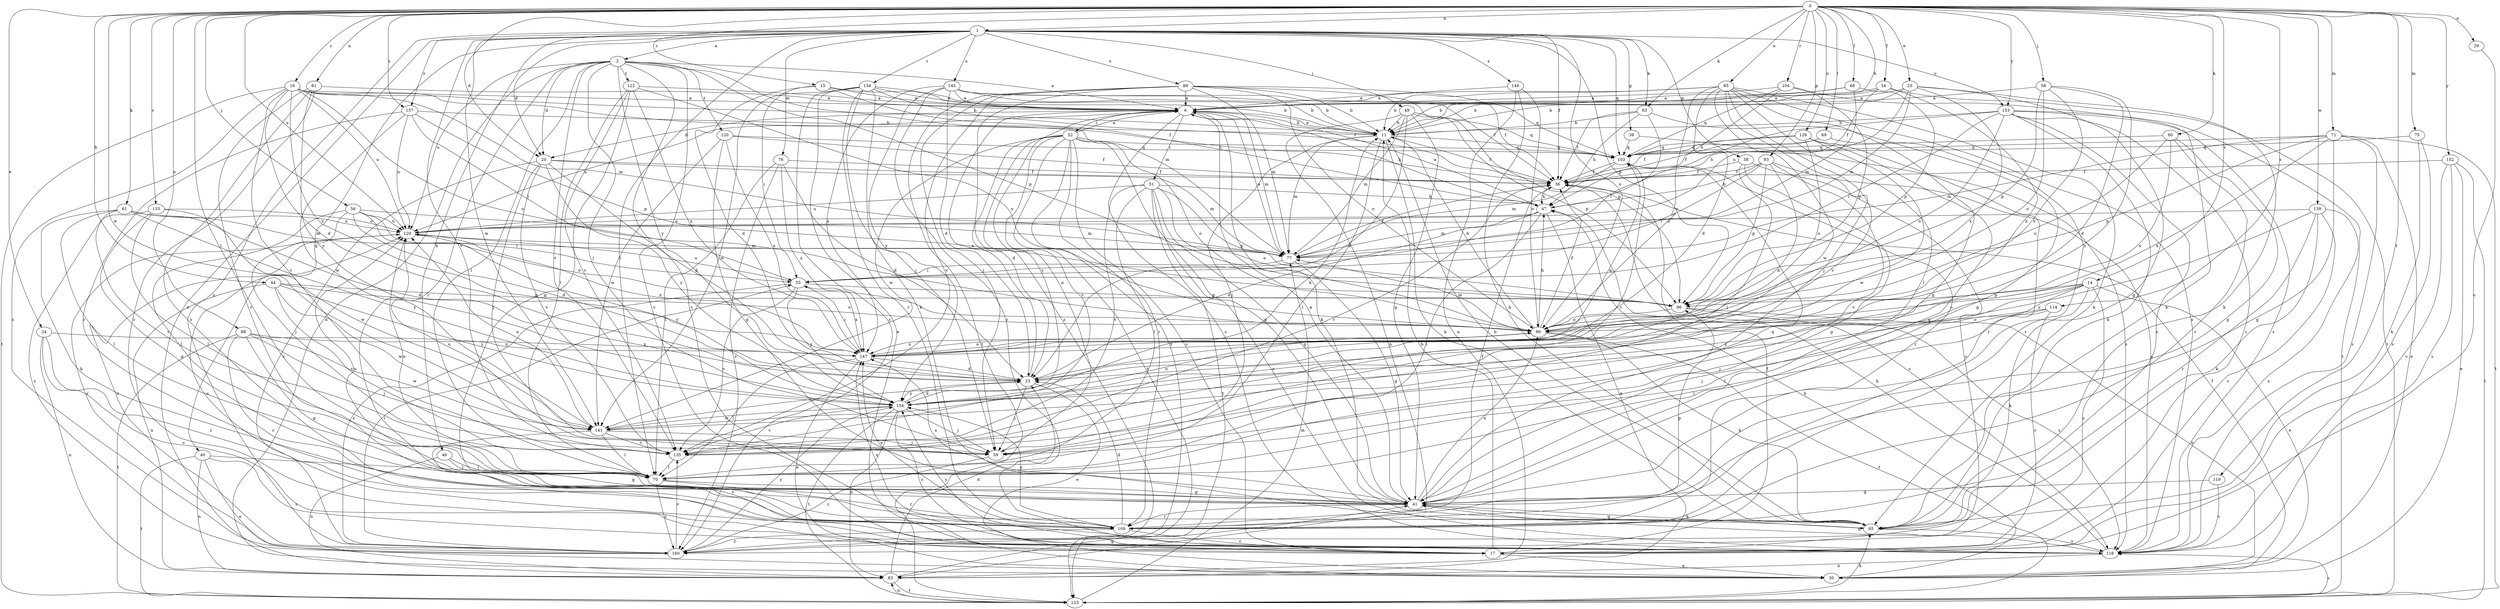strict digraph  {
0;
1;
2;
6;
11;
14;
15;
16;
17;
20;
23;
24;
25;
29;
30;
34;
36;
38;
39;
40;
41;
44;
46;
47;
49;
51;
52;
53;
56;
58;
59;
60;
61;
63;
65;
68;
69;
70;
71;
75;
76;
77;
81;
83;
85;
88;
89;
90;
93;
96;
103;
104;
109;
114;
116;
119;
120;
122;
123;
126;
129;
133;
134;
135;
139;
141;
145;
146;
147;
152;
153;
154;
157;
160;
0 -> 1  [label=a];
0 -> 11  [label=b];
0 -> 14  [label=c];
0 -> 15  [label=c];
0 -> 16  [label=c];
0 -> 20  [label=d];
0 -> 24  [label=e];
0 -> 25  [label=e];
0 -> 29  [label=e];
0 -> 34  [label=f];
0 -> 44  [label=h];
0 -> 56  [label=j];
0 -> 58  [label=j];
0 -> 60  [label=k];
0 -> 61  [label=k];
0 -> 63  [label=k];
0 -> 68  [label=l];
0 -> 69  [label=l];
0 -> 70  [label=l];
0 -> 71  [label=m];
0 -> 75  [label=m];
0 -> 81  [label=n];
0 -> 85  [label=o];
0 -> 88  [label=o];
0 -> 93  [label=p];
0 -> 104  [label=r];
0 -> 114  [label=s];
0 -> 119  [label=t];
0 -> 126  [label=u];
0 -> 129  [label=u];
0 -> 133  [label=v];
0 -> 139  [label=w];
0 -> 141  [label=w];
0 -> 152  [label=y];
0 -> 153  [label=y];
0 -> 157  [label=z];
1 -> 2  [label=a];
1 -> 20  [label=d];
1 -> 30  [label=e];
1 -> 36  [label=f];
1 -> 38  [label=g];
1 -> 39  [label=g];
1 -> 40  [label=g];
1 -> 46  [label=h];
1 -> 49  [label=i];
1 -> 63  [label=k];
1 -> 70  [label=l];
1 -> 76  [label=m];
1 -> 89  [label=o];
1 -> 90  [label=o];
1 -> 96  [label=p];
1 -> 103  [label=q];
1 -> 134  [label=v];
1 -> 135  [label=v];
1 -> 141  [label=w];
1 -> 145  [label=x];
1 -> 146  [label=x];
1 -> 153  [label=y];
1 -> 157  [label=z];
1 -> 160  [label=z];
2 -> 6  [label=a];
2 -> 17  [label=c];
2 -> 20  [label=d];
2 -> 59  [label=j];
2 -> 70  [label=l];
2 -> 77  [label=m];
2 -> 83  [label=n];
2 -> 96  [label=p];
2 -> 109  [label=r];
2 -> 116  [label=s];
2 -> 120  [label=t];
2 -> 122  [label=t];
2 -> 129  [label=u];
2 -> 135  [label=v];
2 -> 154  [label=y];
6 -> 11  [label=b];
6 -> 20  [label=d];
6 -> 47  [label=h];
6 -> 51  [label=i];
6 -> 52  [label=i];
6 -> 65  [label=k];
6 -> 77  [label=m];
6 -> 116  [label=s];
6 -> 129  [label=u];
11 -> 6  [label=a];
11 -> 36  [label=f];
11 -> 59  [label=j];
11 -> 65  [label=k];
11 -> 70  [label=l];
11 -> 77  [label=m];
11 -> 103  [label=q];
14 -> 30  [label=e];
14 -> 59  [label=j];
14 -> 65  [label=k];
14 -> 70  [label=l];
14 -> 90  [label=o];
14 -> 96  [label=p];
14 -> 154  [label=y];
14 -> 160  [label=z];
15 -> 6  [label=a];
15 -> 11  [label=b];
15 -> 23  [label=d];
15 -> 47  [label=h];
15 -> 53  [label=i];
16 -> 6  [label=a];
16 -> 11  [label=b];
16 -> 23  [label=d];
16 -> 36  [label=f];
16 -> 77  [label=m];
16 -> 90  [label=o];
16 -> 123  [label=t];
16 -> 129  [label=u];
16 -> 135  [label=v];
16 -> 147  [label=x];
16 -> 160  [label=z];
17 -> 11  [label=b];
17 -> 30  [label=e];
17 -> 36  [label=f];
17 -> 154  [label=y];
20 -> 23  [label=d];
20 -> 36  [label=f];
20 -> 59  [label=j];
20 -> 77  [label=m];
20 -> 135  [label=v];
20 -> 154  [label=y];
20 -> 160  [label=z];
23 -> 6  [label=a];
23 -> 30  [label=e];
23 -> 59  [label=j];
23 -> 103  [label=q];
23 -> 154  [label=y];
24 -> 17  [label=c];
24 -> 83  [label=n];
24 -> 109  [label=r];
24 -> 147  [label=x];
25 -> 6  [label=a];
25 -> 11  [label=b];
25 -> 41  [label=g];
25 -> 65  [label=k];
25 -> 77  [label=m];
25 -> 129  [label=u];
25 -> 147  [label=x];
29 -> 17  [label=c];
30 -> 36  [label=f];
30 -> 47  [label=h];
34 -> 6  [label=a];
34 -> 11  [label=b];
34 -> 36  [label=f];
34 -> 123  [label=t];
34 -> 147  [label=x];
36 -> 47  [label=h];
36 -> 116  [label=s];
36 -> 135  [label=v];
38 -> 17  [label=c];
38 -> 36  [label=f];
38 -> 41  [label=g];
38 -> 59  [label=j];
39 -> 103  [label=q];
39 -> 116  [label=s];
40 -> 30  [label=e];
40 -> 70  [label=l];
40 -> 83  [label=n];
40 -> 116  [label=s];
40 -> 123  [label=t];
41 -> 6  [label=a];
41 -> 65  [label=k];
41 -> 90  [label=o];
41 -> 103  [label=q];
41 -> 109  [label=r];
41 -> 129  [label=u];
41 -> 147  [label=x];
44 -> 83  [label=n];
44 -> 90  [label=o];
44 -> 96  [label=p];
44 -> 135  [label=v];
44 -> 141  [label=w];
44 -> 154  [label=y];
46 -> 41  [label=g];
46 -> 70  [label=l];
46 -> 83  [label=n];
47 -> 6  [label=a];
47 -> 23  [label=d];
47 -> 70  [label=l];
47 -> 77  [label=m];
47 -> 83  [label=n];
47 -> 129  [label=u];
49 -> 11  [label=b];
49 -> 23  [label=d];
49 -> 41  [label=g];
49 -> 77  [label=m];
49 -> 83  [label=n];
49 -> 96  [label=p];
49 -> 103  [label=q];
51 -> 41  [label=g];
51 -> 47  [label=h];
51 -> 70  [label=l];
51 -> 90  [label=o];
51 -> 96  [label=p];
51 -> 116  [label=s];
51 -> 123  [label=t];
51 -> 129  [label=u];
51 -> 135  [label=v];
52 -> 6  [label=a];
52 -> 17  [label=c];
52 -> 23  [label=d];
52 -> 41  [label=g];
52 -> 90  [label=o];
52 -> 103  [label=q];
52 -> 109  [label=r];
52 -> 123  [label=t];
52 -> 135  [label=v];
52 -> 141  [label=w];
52 -> 154  [label=y];
52 -> 160  [label=z];
53 -> 96  [label=p];
53 -> 129  [label=u];
53 -> 135  [label=v];
53 -> 147  [label=x];
53 -> 154  [label=y];
53 -> 160  [label=z];
56 -> 23  [label=d];
56 -> 53  [label=i];
56 -> 59  [label=j];
56 -> 70  [label=l];
56 -> 77  [label=m];
56 -> 90  [label=o];
56 -> 129  [label=u];
58 -> 6  [label=a];
58 -> 23  [label=d];
58 -> 90  [label=o];
58 -> 96  [label=p];
58 -> 147  [label=x];
58 -> 154  [label=y];
59 -> 6  [label=a];
59 -> 129  [label=u];
59 -> 160  [label=z];
60 -> 41  [label=g];
60 -> 90  [label=o];
60 -> 103  [label=q];
60 -> 109  [label=r];
60 -> 147  [label=x];
61 -> 23  [label=d];
61 -> 65  [label=k];
61 -> 70  [label=l];
61 -> 77  [label=m];
61 -> 129  [label=u];
61 -> 135  [label=v];
61 -> 154  [label=y];
63 -> 11  [label=b];
63 -> 36  [label=f];
63 -> 41  [label=g];
63 -> 47  [label=h];
63 -> 53  [label=i];
65 -> 11  [label=b];
65 -> 41  [label=g];
65 -> 116  [label=s];
68 -> 6  [label=a];
68 -> 11  [label=b];
68 -> 77  [label=m];
68 -> 96  [label=p];
69 -> 36  [label=f];
69 -> 103  [label=q];
69 -> 109  [label=r];
70 -> 41  [label=g];
70 -> 109  [label=r];
70 -> 129  [label=u];
70 -> 160  [label=z];
71 -> 30  [label=e];
71 -> 41  [label=g];
71 -> 77  [label=m];
71 -> 96  [label=p];
71 -> 103  [label=q];
71 -> 116  [label=s];
71 -> 123  [label=t];
71 -> 147  [label=x];
75 -> 65  [label=k];
75 -> 103  [label=q];
75 -> 116  [label=s];
76 -> 23  [label=d];
76 -> 36  [label=f];
76 -> 70  [label=l];
76 -> 147  [label=x];
76 -> 160  [label=z];
77 -> 6  [label=a];
77 -> 36  [label=f];
77 -> 41  [label=g];
77 -> 53  [label=i];
81 -> 6  [label=a];
81 -> 17  [label=c];
81 -> 109  [label=r];
81 -> 116  [label=s];
81 -> 154  [label=y];
83 -> 23  [label=d];
83 -> 41  [label=g];
83 -> 123  [label=t];
85 -> 6  [label=a];
85 -> 11  [label=b];
85 -> 23  [label=d];
85 -> 41  [label=g];
85 -> 59  [label=j];
85 -> 65  [label=k];
85 -> 70  [label=l];
85 -> 90  [label=o];
85 -> 116  [label=s];
85 -> 135  [label=v];
85 -> 141  [label=w];
88 -> 41  [label=g];
88 -> 59  [label=j];
88 -> 109  [label=r];
88 -> 123  [label=t];
88 -> 141  [label=w];
88 -> 147  [label=x];
89 -> 6  [label=a];
89 -> 11  [label=b];
89 -> 36  [label=f];
89 -> 59  [label=j];
89 -> 77  [label=m];
89 -> 90  [label=o];
89 -> 96  [label=p];
89 -> 123  [label=t];
89 -> 135  [label=v];
89 -> 160  [label=z];
90 -> 11  [label=b];
90 -> 36  [label=f];
90 -> 47  [label=h];
90 -> 65  [label=k];
90 -> 77  [label=m];
90 -> 123  [label=t];
90 -> 147  [label=x];
93 -> 23  [label=d];
93 -> 36  [label=f];
93 -> 47  [label=h];
93 -> 53  [label=i];
93 -> 96  [label=p];
93 -> 116  [label=s];
93 -> 135  [label=v];
96 -> 30  [label=e];
96 -> 90  [label=o];
96 -> 116  [label=s];
103 -> 36  [label=f];
103 -> 77  [label=m];
103 -> 109  [label=r];
103 -> 135  [label=v];
104 -> 6  [label=a];
104 -> 47  [label=h];
104 -> 65  [label=k];
104 -> 96  [label=p];
104 -> 103  [label=q];
109 -> 17  [label=c];
109 -> 23  [label=d];
109 -> 36  [label=f];
109 -> 96  [label=p];
109 -> 147  [label=x];
109 -> 154  [label=y];
109 -> 160  [label=z];
114 -> 17  [label=c];
114 -> 59  [label=j];
114 -> 70  [label=l];
114 -> 90  [label=o];
116 -> 41  [label=g];
116 -> 47  [label=h];
116 -> 83  [label=n];
116 -> 129  [label=u];
116 -> 147  [label=x];
119 -> 41  [label=g];
119 -> 116  [label=s];
120 -> 36  [label=f];
120 -> 41  [label=g];
120 -> 103  [label=q];
120 -> 141  [label=w];
120 -> 147  [label=x];
122 -> 6  [label=a];
122 -> 41  [label=g];
122 -> 70  [label=l];
122 -> 90  [label=o];
122 -> 135  [label=v];
122 -> 147  [label=x];
123 -> 65  [label=k];
123 -> 77  [label=m];
123 -> 83  [label=n];
123 -> 116  [label=s];
126 -> 36  [label=f];
126 -> 41  [label=g];
126 -> 90  [label=o];
126 -> 103  [label=q];
126 -> 109  [label=r];
126 -> 141  [label=w];
129 -> 77  [label=m];
129 -> 147  [label=x];
129 -> 154  [label=y];
129 -> 160  [label=z];
133 -> 41  [label=g];
133 -> 70  [label=l];
133 -> 129  [label=u];
133 -> 141  [label=w];
133 -> 160  [label=z];
134 -> 6  [label=a];
134 -> 11  [label=b];
134 -> 30  [label=e];
134 -> 36  [label=f];
134 -> 59  [label=j];
134 -> 65  [label=k];
134 -> 109  [label=r];
134 -> 141  [label=w];
134 -> 160  [label=z];
135 -> 70  [label=l];
139 -> 17  [label=c];
139 -> 65  [label=k];
139 -> 109  [label=r];
139 -> 116  [label=s];
139 -> 129  [label=u];
139 -> 154  [label=y];
141 -> 11  [label=b];
141 -> 59  [label=j];
141 -> 70  [label=l];
141 -> 116  [label=s];
141 -> 129  [label=u];
141 -> 135  [label=v];
145 -> 6  [label=a];
145 -> 11  [label=b];
145 -> 17  [label=c];
145 -> 23  [label=d];
145 -> 36  [label=f];
145 -> 103  [label=q];
145 -> 147  [label=x];
145 -> 154  [label=y];
146 -> 6  [label=a];
146 -> 65  [label=k];
146 -> 83  [label=n];
146 -> 90  [label=o];
147 -> 23  [label=d];
147 -> 30  [label=e];
147 -> 53  [label=i];
147 -> 70  [label=l];
147 -> 90  [label=o];
152 -> 17  [label=c];
152 -> 30  [label=e];
152 -> 36  [label=f];
152 -> 116  [label=s];
152 -> 123  [label=t];
153 -> 11  [label=b];
153 -> 17  [label=c];
153 -> 47  [label=h];
153 -> 53  [label=i];
153 -> 65  [label=k];
153 -> 90  [label=o];
153 -> 116  [label=s];
153 -> 123  [label=t];
153 -> 160  [label=z];
154 -> 17  [label=c];
154 -> 23  [label=d];
154 -> 59  [label=j];
154 -> 83  [label=n];
154 -> 90  [label=o];
154 -> 123  [label=t];
154 -> 135  [label=v];
154 -> 141  [label=w];
157 -> 11  [label=b];
157 -> 53  [label=i];
157 -> 96  [label=p];
157 -> 109  [label=r];
157 -> 129  [label=u];
157 -> 141  [label=w];
160 -> 53  [label=i];
160 -> 129  [label=u];
160 -> 135  [label=v];
160 -> 154  [label=y];
}
